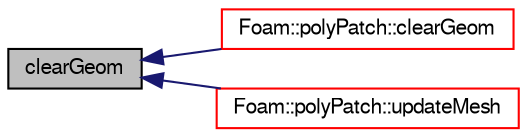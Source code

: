 digraph "clearGeom"
{
  bgcolor="transparent";
  edge [fontname="FreeSans",fontsize="10",labelfontname="FreeSans",labelfontsize="10"];
  node [fontname="FreeSans",fontsize="10",shape=record];
  rankdir="LR";
  Node19 [label="clearGeom",height=0.2,width=0.4,color="black", fillcolor="grey75", style="filled", fontcolor="black"];
  Node19 -> Node20 [dir="back",color="midnightblue",fontsize="10",style="solid",fontname="FreeSans"];
  Node20 [label="Foam::polyPatch::clearGeom",height=0.2,width=0.4,color="red",URL="$a27478.html#a499a7f858dc495c47b618e168fec6372",tooltip="Clear geometry. "];
  Node19 -> Node36 [dir="back",color="midnightblue",fontsize="10",style="solid",fontname="FreeSans"];
  Node36 [label="Foam::polyPatch::updateMesh",height=0.2,width=0.4,color="red",URL="$a27478.html#a06139aa7a91eeed82560f0c3d03d1845",tooltip="Update of the patch topology. "];
}
